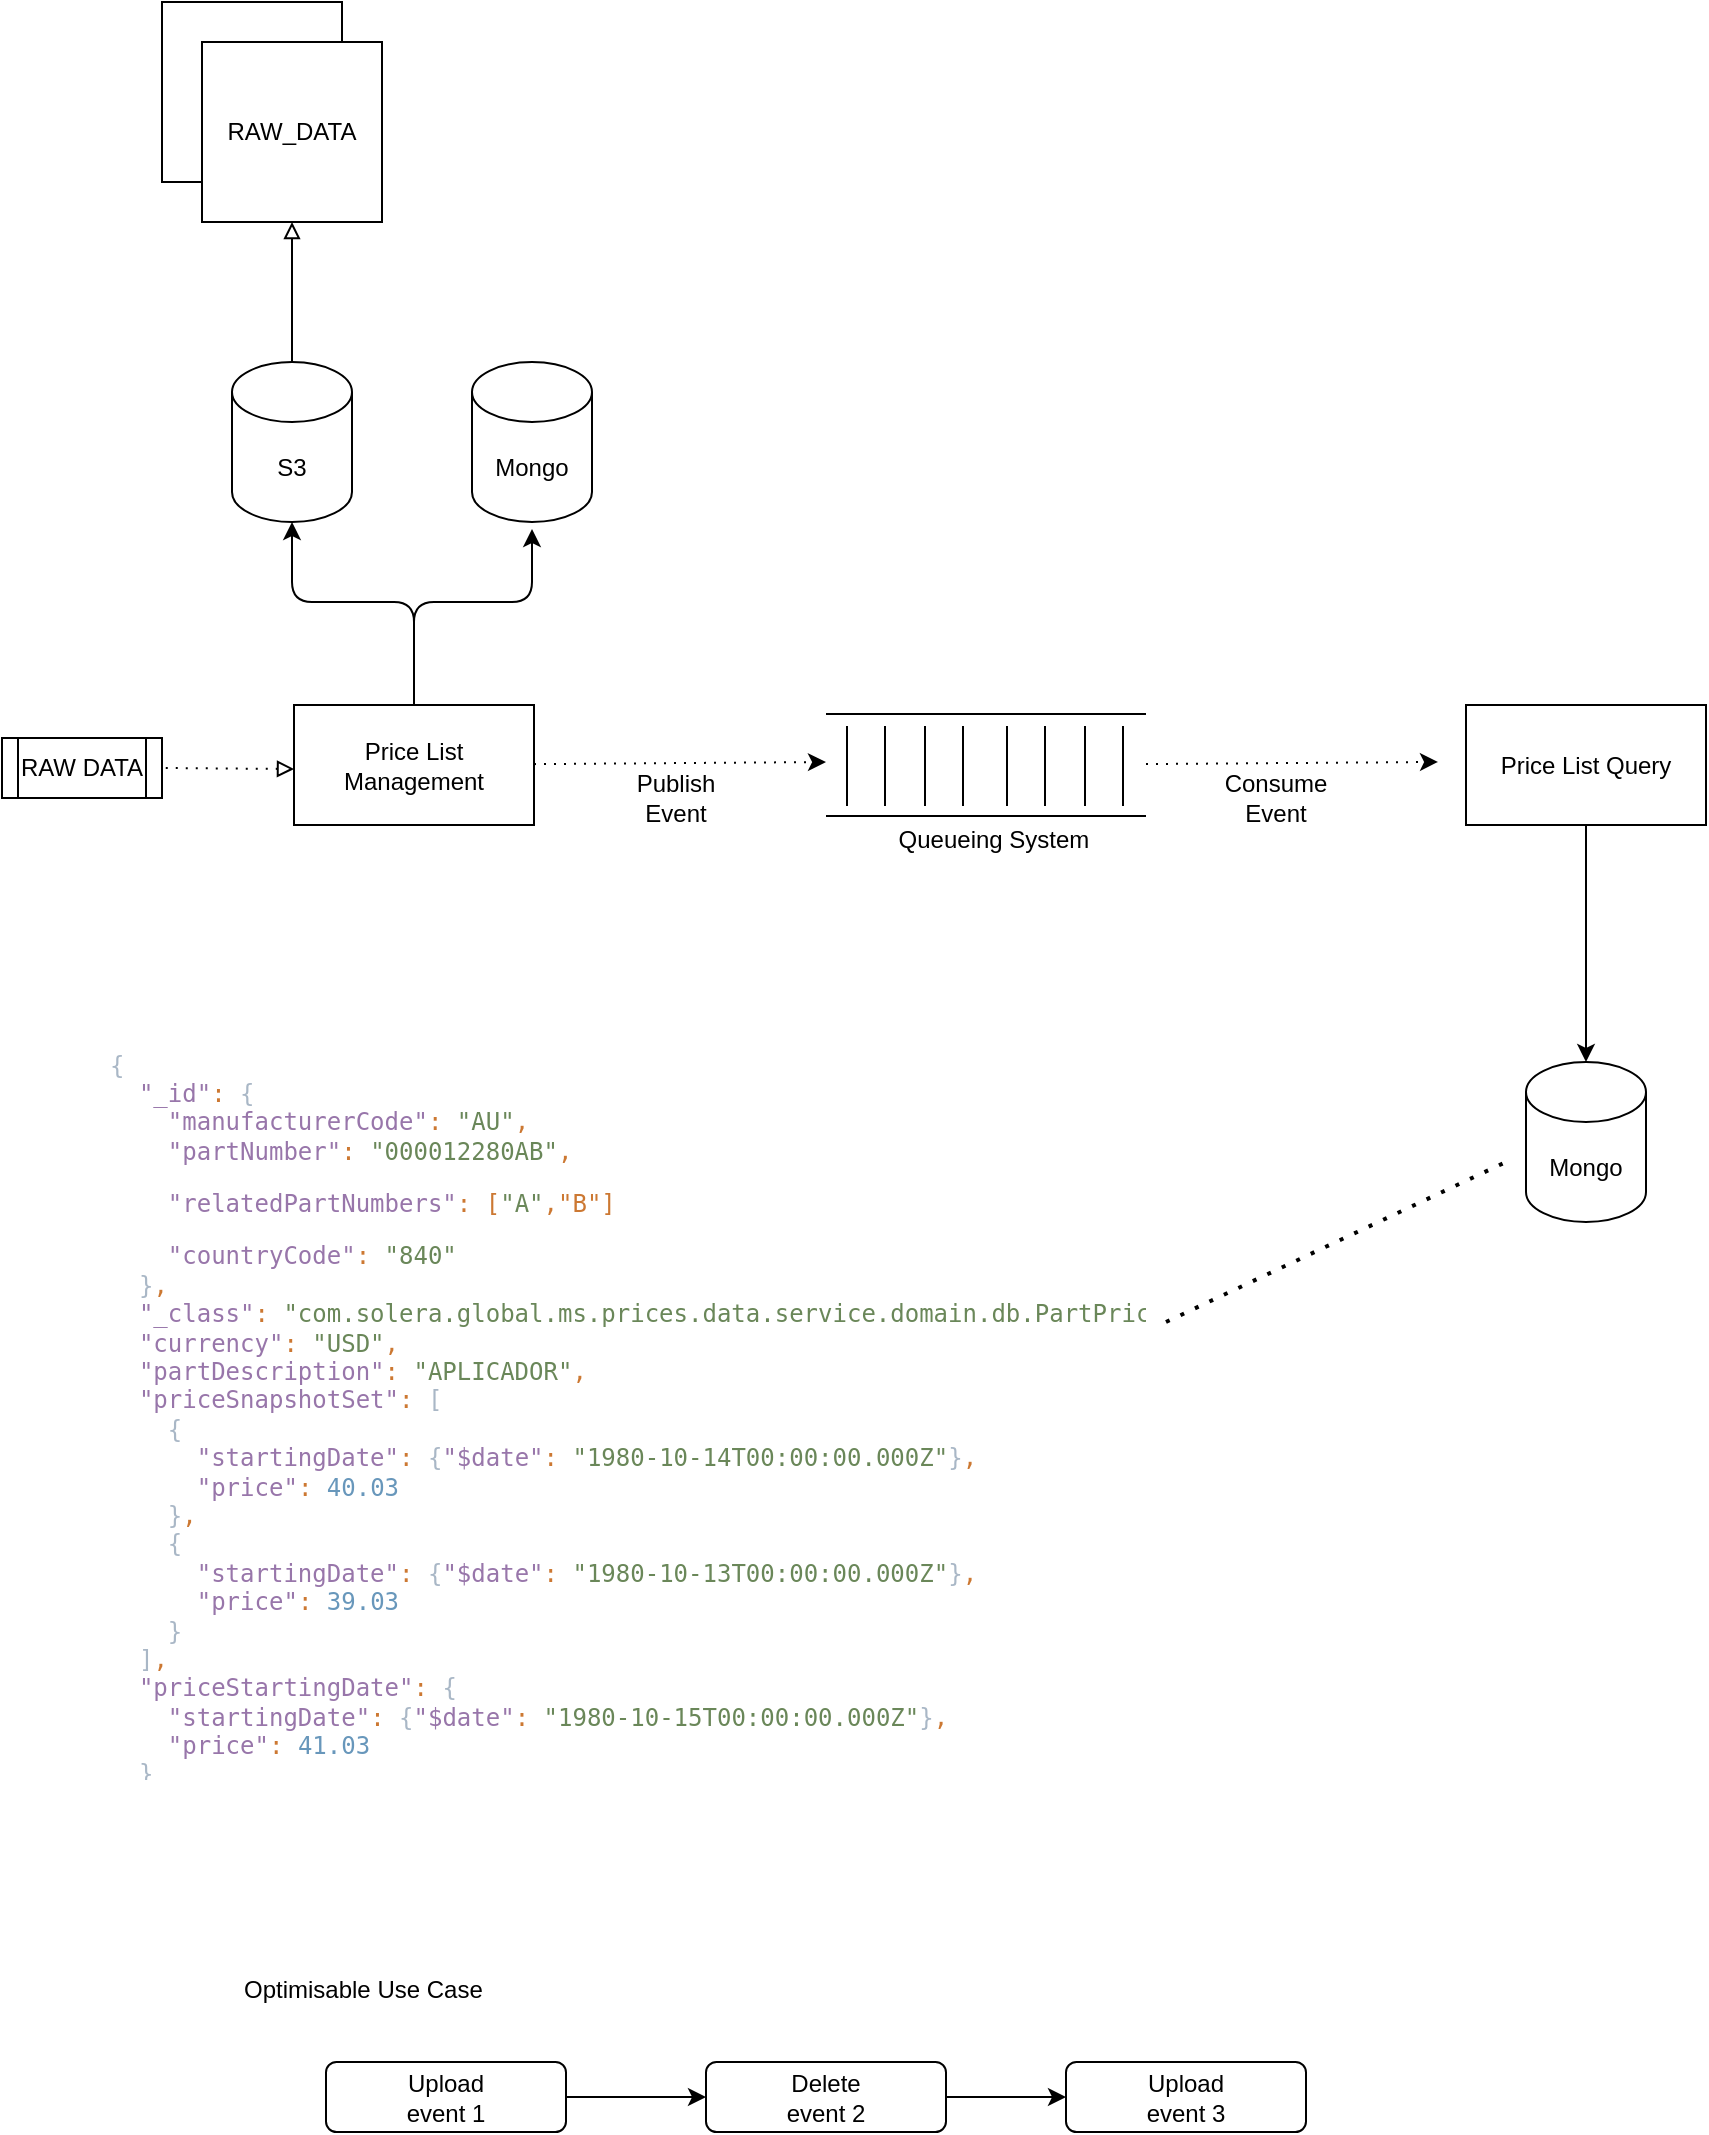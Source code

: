 <mxfile version="14.7.3" type="github">
  <diagram id="qdz5nazlIJ-NT6-yE1in" name="Page-1">
    <mxGraphModel dx="2249" dy="705" grid="1" gridSize="10" guides="1" tooltips="1" connect="1" arrows="1" fold="1" page="1" pageScale="1" pageWidth="827" pageHeight="1169" math="0" shadow="0">
      <root>
        <mxCell id="0" />
        <mxCell id="1" parent="0" />
        <mxCell id="vbaJ4i8jAPuSjdiaZYSy-3" value="Mongo" style="shape=cylinder3;whiteSpace=wrap;html=1;boundedLbl=1;backgroundOutline=1;size=15;" parent="1" vertex="1">
          <mxGeometry x="230" y="590" width="60" height="80" as="geometry" />
        </mxCell>
        <mxCell id="vbaJ4i8jAPuSjdiaZYSy-4" style="edgeStyle=orthogonalEdgeStyle;rounded=0;orthogonalLoop=1;jettySize=auto;html=1;entryX=0.5;entryY=0;entryDx=0;entryDy=0;entryPerimeter=0;" parent="1" source="vbaJ4i8jAPuSjdiaZYSy-5" target="vbaJ4i8jAPuSjdiaZYSy-3" edge="1">
          <mxGeometry relative="1" as="geometry" />
        </mxCell>
        <mxCell id="vbaJ4i8jAPuSjdiaZYSy-5" value="Price List Query" style="rounded=0;whiteSpace=wrap;html=1;" parent="1" vertex="1">
          <mxGeometry x="200" y="411.5" width="120" height="60" as="geometry" />
        </mxCell>
        <mxCell id="vbaJ4i8jAPuSjdiaZYSy-7" value="" style="shape=table;html=1;whiteSpace=wrap;startSize=0;container=1;collapsible=0;childLayout=tableLayout;strokeColor=none;" parent="1" vertex="1">
          <mxGeometry x="-480" y="570" width="520" height="380" as="geometry" />
        </mxCell>
        <mxCell id="vbaJ4i8jAPuSjdiaZYSy-8" value="" style="shape=partialRectangle;html=1;whiteSpace=wrap;collapsible=0;dropTarget=0;pointerEvents=0;fillColor=none;top=0;left=0;bottom=0;right=0;points=[[0,0.5],[1,0.5]];portConstraint=eastwest;strokeColor=none;" parent="vbaJ4i8jAPuSjdiaZYSy-7" vertex="1">
          <mxGeometry width="520" height="380" as="geometry" />
        </mxCell>
        <mxCell id="vbaJ4i8jAPuSjdiaZYSy-9" value="&lt;div align=&quot;left&quot;&gt;&lt;pre style=&quot;color: rgb(169 , 183 , 198) ; font-family: &amp;#34;jetbrains mono&amp;#34; , monospace&quot;&gt;&lt;span style=&quot;background-color: transparent&quot;&gt;{&lt;br&gt;  &lt;span style=&quot;color: #9876aa&quot;&gt;&quot;_id&quot;&lt;/span&gt;&lt;span style=&quot;color: #cc7832&quot;&gt;: &lt;/span&gt;{&lt;br&gt;    &lt;span style=&quot;color: #9876aa&quot;&gt;&quot;manufacturerCode&quot;&lt;/span&gt;&lt;span style=&quot;color: #cc7832&quot;&gt;: &lt;/span&gt;&lt;span style=&quot;color: #6a8759&quot;&gt;&quot;AU&quot;&lt;/span&gt;&lt;span style=&quot;color: #cc7832&quot;&gt;,&lt;br&gt;&lt;/span&gt;&lt;span style=&quot;color: #cc7832&quot;&gt;    &lt;/span&gt;&lt;span style=&quot;color: #9876aa&quot;&gt;&quot;partNumber&quot;&lt;/span&gt;&lt;span style=&quot;color: #cc7832&quot;&gt;: &lt;/span&gt;&lt;span style=&quot;color: #6a8759&quot;&gt;&quot;000012280AB&quot;&lt;/span&gt;&lt;span style=&quot;color: #cc7832&quot;&gt;,&lt;br&gt;&lt;/span&gt;&lt;/span&gt;&lt;pre style=&quot;font-family: &amp;#34;jetbrains mono&amp;#34; , monospace&quot;&gt;&lt;span style=&quot;background-color: transparent&quot;&gt;&lt;span style=&quot;color: rgb(204 , 120 , 50)&quot;&gt;    &lt;/span&gt;&lt;span style=&quot;color: rgb(152 , 118 , 170)&quot;&gt;&quot;relatedPartNumbers&quot;&lt;/span&gt;&lt;span style=&quot;color: rgb(204 , 120 , 50)&quot;&gt;: [&lt;/span&gt;&lt;span style=&quot;color: rgb(106 , 135 , 89)&quot;&gt;&quot;A&quot;&lt;/span&gt;&lt;span style=&quot;color: rgb(204 , 120 , 50)&quot;&gt;,&quot;B&quot;]&lt;br&gt;&lt;/span&gt;&lt;/span&gt;&lt;/pre&gt;    &lt;span style=&quot;background-color: transparent ; color: rgb(152 , 118 , 170)&quot;&gt;&quot;countryCode&quot;&lt;/span&gt;&lt;span style=&quot;background-color: transparent ; color: rgb(204 , 120 , 50)&quot;&gt;: &lt;/span&gt;&lt;span style=&quot;background-color: transparent ; color: rgb(106 , 135 , 89)&quot;&gt;&quot;840&quot;&lt;/span&gt;&lt;span style=&quot;background-color: transparent&quot;&gt;&lt;span style=&quot;color: #6a8759&quot;&gt;&lt;br&gt;&lt;/span&gt;&lt;span style=&quot;color: #6a8759&quot;&gt;  &lt;/span&gt;}&lt;span style=&quot;color: #cc7832&quot;&gt;,&lt;br&gt;&lt;/span&gt;&lt;span style=&quot;color: #cc7832&quot;&gt;  &lt;/span&gt;&lt;span style=&quot;color: #9876aa&quot;&gt;&quot;_class&quot;&lt;/span&gt;&lt;span style=&quot;color: #cc7832&quot;&gt;: &lt;/span&gt;&lt;span style=&quot;color: #6a8759&quot;&gt;&quot;com.solera.global.ms.prices.data.service.domain.db.PartPrice&quot;&lt;/span&gt;&lt;span style=&quot;color: #cc7832&quot;&gt;,&lt;/span&gt;&lt;br&gt;&lt;span style=&quot;color: #cc7832&quot;&gt;&lt;/span&gt;&lt;span style=&quot;color: #cc7832&quot;&gt;  &lt;/span&gt;&lt;span style=&quot;color: #9876aa&quot;&gt;&quot;currency&quot;&lt;/span&gt;&lt;span style=&quot;color: #cc7832&quot;&gt;: &lt;/span&gt;&lt;span style=&quot;color: #6a8759&quot;&gt;&quot;USD&quot;&lt;/span&gt;&lt;span style=&quot;color: #cc7832&quot;&gt;,&lt;br&gt;&lt;/span&gt;&lt;span style=&quot;color: #cc7832&quot;&gt;  &lt;/span&gt;&lt;span style=&quot;color: #9876aa&quot;&gt;&quot;partDescription&quot;&lt;/span&gt;&lt;span style=&quot;color: #cc7832&quot;&gt;: &lt;/span&gt;&lt;span style=&quot;color: #6a8759&quot;&gt;&quot;APLICADOR&quot;&lt;/span&gt;&lt;span style=&quot;color: #cc7832&quot;&gt;,&lt;br&gt;&lt;/span&gt;&lt;span style=&quot;color: #cc7832&quot;&gt;  &lt;/span&gt;&lt;span style=&quot;color: #9876aa&quot;&gt;&quot;priceSnapshotSet&quot;&lt;/span&gt;&lt;span style=&quot;color: #cc7832&quot;&gt;: &lt;/span&gt;[&lt;br&gt;    {&lt;br&gt;      &lt;span style=&quot;color: #9876aa&quot;&gt;&quot;startingDate&quot;&lt;/span&gt;&lt;span style=&quot;color: #cc7832&quot;&gt;: &lt;/span&gt;{&lt;span style=&quot;color: #9876aa&quot;&gt;&quot;$date&quot;&lt;/span&gt;&lt;span style=&quot;color: #cc7832&quot;&gt;: &lt;/span&gt;&lt;span style=&quot;color: #6a8759&quot;&gt;&quot;1980-10-14T00:00:00.000Z&quot;&lt;/span&gt;}&lt;span style=&quot;color: #cc7832&quot;&gt;,&lt;br&gt;&lt;/span&gt;&lt;span style=&quot;color: #cc7832&quot;&gt;      &lt;/span&gt;&lt;span style=&quot;color: #9876aa&quot;&gt;&quot;price&quot;&lt;/span&gt;&lt;span style=&quot;color: #cc7832&quot;&gt;: &lt;/span&gt;&lt;span style=&quot;color: #6897bb&quot;&gt;40.03&lt;br&gt;&lt;/span&gt;&lt;span style=&quot;color: #6897bb&quot;&gt;    &lt;/span&gt;}&lt;span style=&quot;color: #cc7832&quot;&gt;,&lt;br&gt;&lt;/span&gt;&lt;span style=&quot;color: #cc7832&quot;&gt;    &lt;/span&gt;{&lt;br&gt;      &lt;span style=&quot;color: #9876aa&quot;&gt;&quot;startingDate&quot;&lt;/span&gt;&lt;span style=&quot;color: #cc7832&quot;&gt;: &lt;/span&gt;{&lt;span style=&quot;color: #9876aa&quot;&gt;&quot;$date&quot;&lt;/span&gt;&lt;span style=&quot;color: #cc7832&quot;&gt;: &lt;/span&gt;&lt;span style=&quot;color: #6a8759&quot;&gt;&quot;1980-10-13T00:00:00.000Z&quot;&lt;/span&gt;}&lt;span style=&quot;color: #cc7832&quot;&gt;,&lt;br&gt;&lt;/span&gt;&lt;span style=&quot;color: #cc7832&quot;&gt;      &lt;/span&gt;&lt;span style=&quot;color: #9876aa&quot;&gt;&quot;price&quot;&lt;/span&gt;&lt;span style=&quot;color: #cc7832&quot;&gt;: &lt;/span&gt;&lt;span style=&quot;color: #6897bb&quot;&gt;39.03&lt;br&gt;&lt;/span&gt;&lt;span style=&quot;color: #6897bb&quot;&gt;    &lt;/span&gt;}&lt;br&gt;  ]&lt;span style=&quot;color: #cc7832&quot;&gt;,&lt;br&gt;&lt;/span&gt;&lt;span style=&quot;color: #cc7832&quot;&gt;  &lt;/span&gt;&lt;span style=&quot;color: #9876aa&quot;&gt;&quot;priceStartingDate&quot;&lt;/span&gt;&lt;span style=&quot;color: #cc7832&quot;&gt;: &lt;/span&gt;{&lt;br&gt;    &lt;span style=&quot;color: #9876aa&quot;&gt;&quot;startingDate&quot;&lt;/span&gt;&lt;span style=&quot;color: #cc7832&quot;&gt;: &lt;/span&gt;{&lt;span style=&quot;color: #9876aa&quot;&gt;&quot;$date&quot;&lt;/span&gt;&lt;span style=&quot;color: #cc7832&quot;&gt;: &lt;/span&gt;&lt;span style=&quot;color: #6a8759&quot;&gt;&quot;1980-10-15T00:00:00.000Z&quot;&lt;/span&gt;}&lt;span style=&quot;color: #cc7832&quot;&gt;,&lt;br&gt;&lt;/span&gt;&lt;span style=&quot;color: #cc7832&quot;&gt;    &lt;/span&gt;&lt;span style=&quot;color: #9876aa&quot;&gt;&quot;price&quot;&lt;/span&gt;&lt;span style=&quot;color: #cc7832&quot;&gt;: &lt;/span&gt;&lt;span style=&quot;color: #6897bb&quot;&gt;41.03&lt;br&gt;&lt;/span&gt;&lt;span style=&quot;color: #6897bb&quot;&gt;  &lt;/span&gt;}&lt;br&gt;}&lt;/span&gt;&lt;/pre&gt;&lt;/div&gt;" style="shape=partialRectangle;html=1;whiteSpace=wrap;connectable=0;overflow=hidden;fillColor=none;top=0;left=0;bottom=0;right=0;align=left;strokeColor=none;" parent="vbaJ4i8jAPuSjdiaZYSy-8" vertex="1">
          <mxGeometry width="520" height="380" as="geometry" />
        </mxCell>
        <mxCell id="vbaJ4i8jAPuSjdiaZYSy-10" value="S3" style="shape=cylinder3;whiteSpace=wrap;html=1;boundedLbl=1;backgroundOutline=1;size=15;" parent="1" vertex="1">
          <mxGeometry x="-417" y="240" width="60" height="80" as="geometry" />
        </mxCell>
        <mxCell id="vbaJ4i8jAPuSjdiaZYSy-12" value="RAW DATA" style="shape=process;whiteSpace=wrap;html=1;backgroundOutline=1;" parent="1" vertex="1">
          <mxGeometry x="-532" y="428" width="80" height="30" as="geometry" />
        </mxCell>
        <mxCell id="vbaJ4i8jAPuSjdiaZYSy-14" style="edgeStyle=orthogonalEdgeStyle;rounded=1;orthogonalLoop=1;jettySize=auto;html=1;" parent="1" source="vbaJ4i8jAPuSjdiaZYSy-15" edge="1">
          <mxGeometry relative="1" as="geometry">
            <mxPoint x="-267" y="323.5" as="targetPoint" />
            <Array as="points">
              <mxPoint x="-326" y="360" />
              <mxPoint x="-267" y="360" />
            </Array>
          </mxGeometry>
        </mxCell>
        <mxCell id="_wAVI1nwW73O4hYz-oEy-28" style="rounded=1;orthogonalLoop=1;jettySize=auto;html=1;exitX=0;exitY=0.5;exitDx=0;exitDy=0;entryX=1;entryY=0.5;entryDx=0;entryDy=0;startArrow=block;startFill=0;endArrow=none;endFill=0;fillColor=#00FF80;dashed=1;dashPattern=1 4;" parent="1" target="vbaJ4i8jAPuSjdiaZYSy-12" edge="1">
          <mxGeometry relative="1" as="geometry">
            <mxPoint x="-386" y="443.5" as="sourcePoint" />
            <mxPoint x="-452" y="445" as="targetPoint" />
          </mxGeometry>
        </mxCell>
        <mxCell id="vbaJ4i8jAPuSjdiaZYSy-15" value="Price List Management" style="rounded=0;whiteSpace=wrap;html=1;" parent="1" vertex="1">
          <mxGeometry x="-386" y="411.5" width="120" height="60" as="geometry" />
        </mxCell>
        <mxCell id="vbaJ4i8jAPuSjdiaZYSy-16" value="&lt;div&gt;Mongo&lt;/div&gt;" style="shape=cylinder3;whiteSpace=wrap;html=1;boundedLbl=1;backgroundOutline=1;size=15;" parent="1" vertex="1">
          <mxGeometry x="-297" y="240" width="60" height="80" as="geometry" />
        </mxCell>
        <mxCell id="_wAVI1nwW73O4hYz-oEy-1" value="Upload&lt;br&gt;event 1" style="rounded=1;whiteSpace=wrap;html=1;" parent="1" vertex="1">
          <mxGeometry x="-370" y="1090" width="120" height="35" as="geometry" />
        </mxCell>
        <mxCell id="_wAVI1nwW73O4hYz-oEy-2" value="Upload&lt;br&gt;event 3" style="rounded=1;whiteSpace=wrap;html=1;" parent="1" vertex="1">
          <mxGeometry y="1090" width="120" height="35" as="geometry" />
        </mxCell>
        <mxCell id="_wAVI1nwW73O4hYz-oEy-3" value="Delete&lt;br&gt;event 2" style="rounded=1;whiteSpace=wrap;html=1;" parent="1" vertex="1">
          <mxGeometry x="-180" y="1090" width="120" height="35" as="geometry" />
        </mxCell>
        <mxCell id="_wAVI1nwW73O4hYz-oEy-17" value="" style="group" parent="1" vertex="1" connectable="0">
          <mxGeometry x="-120" y="416" width="160" height="73" as="geometry" />
        </mxCell>
        <mxCell id="_wAVI1nwW73O4hYz-oEy-15" value="" style="group" parent="_wAVI1nwW73O4hYz-oEy-17" vertex="1" connectable="0">
          <mxGeometry width="160" height="51" as="geometry" />
        </mxCell>
        <mxCell id="_wAVI1nwW73O4hYz-oEy-4" value="" style="endArrow=none;html=1;fillColor=#00FF80;" parent="_wAVI1nwW73O4hYz-oEy-15" edge="1">
          <mxGeometry width="50" height="50" relative="1" as="geometry">
            <mxPoint y="51" as="sourcePoint" />
            <mxPoint x="160" y="51" as="targetPoint" />
          </mxGeometry>
        </mxCell>
        <mxCell id="_wAVI1nwW73O4hYz-oEy-5" value="" style="endArrow=none;html=1;fillColor=#00FF80;" parent="_wAVI1nwW73O4hYz-oEy-15" edge="1">
          <mxGeometry width="50" height="50" relative="1" as="geometry">
            <mxPoint as="sourcePoint" />
            <mxPoint x="160" as="targetPoint" />
          </mxGeometry>
        </mxCell>
        <mxCell id="_wAVI1nwW73O4hYz-oEy-6" value="" style="endArrow=none;html=1;fillColor=#00FF80;" parent="_wAVI1nwW73O4hYz-oEy-15" edge="1">
          <mxGeometry width="50" height="50" relative="1" as="geometry">
            <mxPoint x="29.5" y="46" as="sourcePoint" />
            <mxPoint x="29.5" y="6" as="targetPoint" />
          </mxGeometry>
        </mxCell>
        <mxCell id="_wAVI1nwW73O4hYz-oEy-7" value="" style="endArrow=none;html=1;fillColor=#00FF80;" parent="_wAVI1nwW73O4hYz-oEy-15" edge="1">
          <mxGeometry width="50" height="50" relative="1" as="geometry">
            <mxPoint x="10.5" y="46" as="sourcePoint" />
            <mxPoint x="10.5" y="6" as="targetPoint" />
          </mxGeometry>
        </mxCell>
        <mxCell id="_wAVI1nwW73O4hYz-oEy-9" value="" style="endArrow=none;html=1;fillColor=#00FF80;" parent="_wAVI1nwW73O4hYz-oEy-15" edge="1">
          <mxGeometry width="50" height="50" relative="1" as="geometry">
            <mxPoint x="68.5" y="46" as="sourcePoint" />
            <mxPoint x="68.5" y="6" as="targetPoint" />
          </mxGeometry>
        </mxCell>
        <mxCell id="_wAVI1nwW73O4hYz-oEy-10" value="" style="endArrow=none;html=1;fillColor=#00FF80;" parent="_wAVI1nwW73O4hYz-oEy-15" edge="1">
          <mxGeometry width="50" height="50" relative="1" as="geometry">
            <mxPoint x="49.5" y="46" as="sourcePoint" />
            <mxPoint x="49.5" y="6" as="targetPoint" />
          </mxGeometry>
        </mxCell>
        <mxCell id="_wAVI1nwW73O4hYz-oEy-11" value="" style="endArrow=none;html=1;fillColor=#00FF80;" parent="_wAVI1nwW73O4hYz-oEy-15" edge="1">
          <mxGeometry width="50" height="50" relative="1" as="geometry">
            <mxPoint x="109.5" y="46" as="sourcePoint" />
            <mxPoint x="109.5" y="6" as="targetPoint" />
          </mxGeometry>
        </mxCell>
        <mxCell id="_wAVI1nwW73O4hYz-oEy-12" value="" style="endArrow=none;html=1;fillColor=#00FF80;" parent="_wAVI1nwW73O4hYz-oEy-15" edge="1">
          <mxGeometry width="50" height="50" relative="1" as="geometry">
            <mxPoint x="90.5" y="46" as="sourcePoint" />
            <mxPoint x="90.5" y="6" as="targetPoint" />
          </mxGeometry>
        </mxCell>
        <mxCell id="_wAVI1nwW73O4hYz-oEy-13" value="" style="endArrow=none;html=1;fillColor=#00FF80;" parent="_wAVI1nwW73O4hYz-oEy-15" edge="1">
          <mxGeometry width="50" height="50" relative="1" as="geometry">
            <mxPoint x="148.5" y="46" as="sourcePoint" />
            <mxPoint x="148.5" y="6" as="targetPoint" />
          </mxGeometry>
        </mxCell>
        <mxCell id="_wAVI1nwW73O4hYz-oEy-14" value="" style="endArrow=none;html=1;fillColor=#00FF80;" parent="_wAVI1nwW73O4hYz-oEy-15" edge="1">
          <mxGeometry width="50" height="50" relative="1" as="geometry">
            <mxPoint x="129.5" y="46" as="sourcePoint" />
            <mxPoint x="129.5" y="6" as="targetPoint" />
          </mxGeometry>
        </mxCell>
        <mxCell id="_wAVI1nwW73O4hYz-oEy-16" value="Queueing System" style="text;html=1;strokeColor=none;fillColor=none;align=center;verticalAlign=middle;whiteSpace=wrap;rounded=0;" parent="_wAVI1nwW73O4hYz-oEy-17" vertex="1">
          <mxGeometry x="24" y="53" width="120" height="20" as="geometry" />
        </mxCell>
        <mxCell id="_wAVI1nwW73O4hYz-oEy-19" value="" style="group" parent="1" vertex="1" connectable="0">
          <mxGeometry x="-452" y="60" width="110" height="110" as="geometry" />
        </mxCell>
        <mxCell id="vbaJ4i8jAPuSjdiaZYSy-20" value="" style="whiteSpace=wrap;html=1;aspect=fixed;" parent="_wAVI1nwW73O4hYz-oEy-19" vertex="1">
          <mxGeometry width="90" height="90" as="geometry" />
        </mxCell>
        <mxCell id="vbaJ4i8jAPuSjdiaZYSy-21" value="&lt;div&gt;RAW_DATA&lt;/div&gt;" style="whiteSpace=wrap;html=1;aspect=fixed;" parent="_wAVI1nwW73O4hYz-oEy-19" vertex="1">
          <mxGeometry x="20" y="20" width="90" height="90" as="geometry" />
        </mxCell>
        <mxCell id="_wAVI1nwW73O4hYz-oEy-25" style="edgeStyle=orthogonalEdgeStyle;rounded=0;orthogonalLoop=1;jettySize=auto;html=1;exitX=0.5;exitY=1;exitDx=0;exitDy=0;entryX=0.5;entryY=0;entryDx=0;entryDy=0;entryPerimeter=0;startArrow=block;startFill=0;endArrow=none;endFill=0;fillColor=#00FF80;" parent="1" source="vbaJ4i8jAPuSjdiaZYSy-21" target="vbaJ4i8jAPuSjdiaZYSy-10" edge="1">
          <mxGeometry relative="1" as="geometry" />
        </mxCell>
        <mxCell id="_wAVI1nwW73O4hYz-oEy-26" value="" style="endArrow=classic;html=1;fillColor=#00FF80;exitX=0.5;exitY=0;exitDx=0;exitDy=0;entryX=0.5;entryY=1;entryDx=0;entryDy=0;entryPerimeter=0;edgeStyle=orthogonalEdgeStyle;" parent="1" source="vbaJ4i8jAPuSjdiaZYSy-15" target="vbaJ4i8jAPuSjdiaZYSy-10" edge="1">
          <mxGeometry width="50" height="50" relative="1" as="geometry">
            <mxPoint x="183" y="420" as="sourcePoint" />
            <mxPoint x="233" y="370" as="targetPoint" />
            <Array as="points">
              <mxPoint x="-326" y="360" />
              <mxPoint x="-387" y="360" />
            </Array>
          </mxGeometry>
        </mxCell>
        <mxCell id="_wAVI1nwW73O4hYz-oEy-29" value="" style="endArrow=classic;html=1;dashed=1;dashPattern=1 4;fillColor=#00FF80;" parent="1" source="vbaJ4i8jAPuSjdiaZYSy-15" edge="1">
          <mxGeometry width="50" height="50" relative="1" as="geometry">
            <mxPoint x="150" y="410" as="sourcePoint" />
            <mxPoint x="-120" y="440" as="targetPoint" />
          </mxGeometry>
        </mxCell>
        <mxCell id="_wAVI1nwW73O4hYz-oEy-30" value="Publish&lt;br&gt;Event" style="text;html=1;strokeColor=none;fillColor=none;align=center;verticalAlign=middle;whiteSpace=wrap;rounded=0;" parent="1" vertex="1">
          <mxGeometry x="-220" y="444" width="50" height="27.5" as="geometry" />
        </mxCell>
        <mxCell id="_wAVI1nwW73O4hYz-oEy-31" value="" style="endArrow=classic;html=1;dashed=1;dashPattern=1 4;fillColor=#00FF80;" parent="1" edge="1">
          <mxGeometry width="50" height="50" relative="1" as="geometry">
            <mxPoint x="40" y="441.033" as="sourcePoint" />
            <mxPoint x="186" y="439.97" as="targetPoint" />
          </mxGeometry>
        </mxCell>
        <mxCell id="_wAVI1nwW73O4hYz-oEy-32" value="Consume&lt;br&gt;Event" style="text;html=1;strokeColor=none;fillColor=none;align=center;verticalAlign=middle;whiteSpace=wrap;rounded=0;" parent="1" vertex="1">
          <mxGeometry x="70" y="444" width="70" height="27.5" as="geometry" />
        </mxCell>
        <mxCell id="_wAVI1nwW73O4hYz-oEy-33" value="" style="endArrow=none;dashed=1;html=1;dashPattern=1 3;strokeWidth=2;fillColor=#00FF80;" parent="1" edge="1">
          <mxGeometry width="50" height="50" relative="1" as="geometry">
            <mxPoint x="50" y="720" as="sourcePoint" />
            <mxPoint x="220" y="640" as="targetPoint" />
          </mxGeometry>
        </mxCell>
        <mxCell id="_wAVI1nwW73O4hYz-oEy-34" value="Optimisable Use Case" style="text;strokeColor=none;fillColor=none;align=left;verticalAlign=top;spacingLeft=4;spacingRight=4;overflow=hidden;rotatable=0;points=[[0,0.5],[1,0.5]];portConstraint=eastwest;" parent="1" vertex="1">
          <mxGeometry x="-417" y="1040" width="153" height="26" as="geometry" />
        </mxCell>
        <mxCell id="UmaUk_TCCWKm8aoWV1GS-2" value="" style="endArrow=classic;html=1;exitX=1;exitY=0.5;exitDx=0;exitDy=0;entryX=0;entryY=0.5;entryDx=0;entryDy=0;" edge="1" parent="1" source="_wAVI1nwW73O4hYz-oEy-1" target="_wAVI1nwW73O4hYz-oEy-3">
          <mxGeometry width="50" height="50" relative="1" as="geometry">
            <mxPoint x="-130" y="1070" as="sourcePoint" />
            <mxPoint x="-80" y="1020" as="targetPoint" />
          </mxGeometry>
        </mxCell>
        <mxCell id="UmaUk_TCCWKm8aoWV1GS-3" value="" style="endArrow=classic;html=1;entryX=0;entryY=0.5;entryDx=0;entryDy=0;exitX=1;exitY=0.5;exitDx=0;exitDy=0;" edge="1" parent="1" source="_wAVI1nwW73O4hYz-oEy-3" target="_wAVI1nwW73O4hYz-oEy-2">
          <mxGeometry width="50" height="50" relative="1" as="geometry">
            <mxPoint x="-130" y="1070" as="sourcePoint" />
            <mxPoint x="-80" y="1020" as="targetPoint" />
          </mxGeometry>
        </mxCell>
      </root>
    </mxGraphModel>
  </diagram>
</mxfile>
